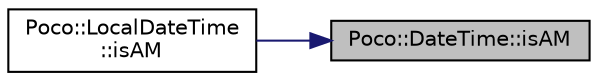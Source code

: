 digraph "Poco::DateTime::isAM"
{
 // LATEX_PDF_SIZE
  edge [fontname="Helvetica",fontsize="10",labelfontname="Helvetica",labelfontsize="10"];
  node [fontname="Helvetica",fontsize="10",shape=record];
  rankdir="RL";
  Node1 [label="Poco::DateTime::isAM",height=0.2,width=0.4,color="black", fillcolor="grey75", style="filled", fontcolor="black",tooltip="Returns the hour (0 to 12)."];
  Node1 -> Node2 [dir="back",color="midnightblue",fontsize="10",style="solid",fontname="Helvetica"];
  Node2 [label="Poco::LocalDateTime\l::isAM",height=0.2,width=0.4,color="black", fillcolor="white", style="filled",URL="$classPoco_1_1LocalDateTime.html#aca2ecae3f187f1d8c265f6c597597501",tooltip="Returns the hour (0 to 12)."];
}
